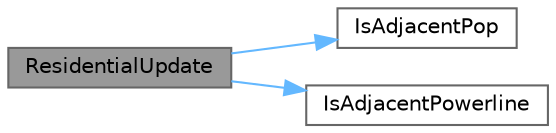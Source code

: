 digraph "ResidentialUpdate"
{
 // LATEX_PDF_SIZE
  bgcolor="transparent";
  edge [fontname=Helvetica,fontsize=10,labelfontname=Helvetica,labelfontsize=10];
  node [fontname=Helvetica,fontsize=10,shape=box,height=0.2,width=0.4];
  rankdir="LR";
  Node1 [id="Node000001",label="ResidentialUpdate",height=0.2,width=0.4,color="gray40", fillcolor="grey60", style="filled", fontcolor="black",tooltip="Runs and applies the rules for the residential Zones."];
  Node1 -> Node2 [id="edge1_Node000001_Node000002",color="steelblue1",style="solid",tooltip=" "];
  Node2 [id="Node000002",label="IsAdjacentPop",height=0.2,width=0.4,color="grey40", fillcolor="white", style="filled",URL="$group___helper-_functions.html#gaf5e3c670cb0fd0573ba0223b25a198f2",tooltip="Checks how many of the adjacents Zone 's have a minimum population of specified amount Checks how man..."];
  Node1 -> Node3 [id="edge2_Node000001_Node000003",color="steelblue1",style="solid",tooltip=" "];
  Node3 [id="Node000003",label="IsAdjacentPowerline",height=0.2,width=0.4,color="grey40", fillcolor="white", style="filled",URL="$group___helper-_functions.html#ga487ec627c4ad8dfe1d7733d84a3205da",tooltip="Checks if a powerline is adjacent to a given zone position Checks if a powerline is adjacent to a giv..."];
}
